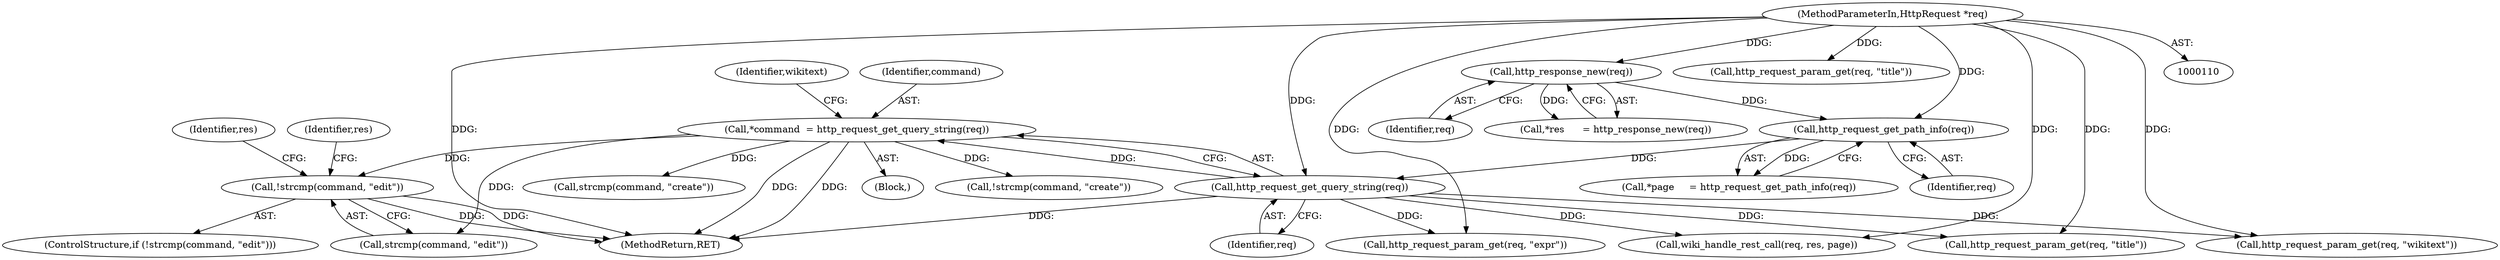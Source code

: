 digraph "0_didiwiki_5e5c796617e1712905dc5462b94bd5e6c08d15ea@API" {
"1000325" [label="(Call,!strcmp(command, \"edit\"))"];
"1000124" [label="(Call,*command  = http_request_get_query_string(req))"];
"1000126" [label="(Call,http_request_get_query_string(req))"];
"1000121" [label="(Call,http_request_get_path_info(req))"];
"1000116" [label="(Call,http_response_new(req))"];
"1000111" [label="(MethodParameterIn,HttpRequest *req)"];
"1000292" [label="(Call,http_request_param_get(req, \"title\"))"];
"1000337" [label="(Identifier,res)"];
"1000112" [label="(Block,)"];
"1000127" [label="(Identifier,req)"];
"1000331" [label="(Identifier,res)"];
"1000116" [label="(Call,http_response_new(req))"];
"1000326" [label="(Call,strcmp(command, \"edit\"))"];
"1000121" [label="(Call,http_request_get_path_info(req))"];
"1000126" [label="(Call,http_request_get_query_string(req))"];
"1000114" [label="(Call,*res      = http_response_new(req))"];
"1000124" [label="(Call,*command  = http_request_get_query_string(req))"];
"1000285" [label="(Call,http_request_param_get(req, \"title\"))"];
"1000125" [label="(Identifier,command)"];
"1000343" [label="(Call,!strcmp(command, \"create\"))"];
"1000344" [label="(Call,strcmp(command, \"create\"))"];
"1000324" [label="(ControlStructure,if (!strcmp(command, \"edit\")))"];
"1000223" [label="(Call,wiki_handle_rest_call(req, res, page))"];
"1000119" [label="(Call,*page     = http_request_get_path_info(req))"];
"1000117" [label="(Identifier,req)"];
"1000363" [label="(MethodReturn,RET)"];
"1000111" [label="(MethodParameterIn,HttpRequest *req)"];
"1000271" [label="(Call,http_request_param_get(req, \"expr\"))"];
"1000325" [label="(Call,!strcmp(command, \"edit\"))"];
"1000122" [label="(Identifier,req)"];
"1000305" [label="(Call,http_request_param_get(req, \"wikitext\"))"];
"1000130" [label="(Identifier,wikitext)"];
"1000325" -> "1000324"  [label="AST: "];
"1000325" -> "1000326"  [label="CFG: "];
"1000326" -> "1000325"  [label="AST: "];
"1000331" -> "1000325"  [label="CFG: "];
"1000337" -> "1000325"  [label="CFG: "];
"1000325" -> "1000363"  [label="DDG: "];
"1000325" -> "1000363"  [label="DDG: "];
"1000124" -> "1000325"  [label="DDG: "];
"1000124" -> "1000112"  [label="AST: "];
"1000124" -> "1000126"  [label="CFG: "];
"1000125" -> "1000124"  [label="AST: "];
"1000126" -> "1000124"  [label="AST: "];
"1000130" -> "1000124"  [label="CFG: "];
"1000124" -> "1000363"  [label="DDG: "];
"1000124" -> "1000363"  [label="DDG: "];
"1000126" -> "1000124"  [label="DDG: "];
"1000124" -> "1000326"  [label="DDG: "];
"1000124" -> "1000343"  [label="DDG: "];
"1000124" -> "1000344"  [label="DDG: "];
"1000126" -> "1000127"  [label="CFG: "];
"1000127" -> "1000126"  [label="AST: "];
"1000126" -> "1000363"  [label="DDG: "];
"1000121" -> "1000126"  [label="DDG: "];
"1000111" -> "1000126"  [label="DDG: "];
"1000126" -> "1000223"  [label="DDG: "];
"1000126" -> "1000271"  [label="DDG: "];
"1000126" -> "1000285"  [label="DDG: "];
"1000126" -> "1000305"  [label="DDG: "];
"1000121" -> "1000119"  [label="AST: "];
"1000121" -> "1000122"  [label="CFG: "];
"1000122" -> "1000121"  [label="AST: "];
"1000119" -> "1000121"  [label="CFG: "];
"1000121" -> "1000119"  [label="DDG: "];
"1000116" -> "1000121"  [label="DDG: "];
"1000111" -> "1000121"  [label="DDG: "];
"1000116" -> "1000114"  [label="AST: "];
"1000116" -> "1000117"  [label="CFG: "];
"1000117" -> "1000116"  [label="AST: "];
"1000114" -> "1000116"  [label="CFG: "];
"1000116" -> "1000114"  [label="DDG: "];
"1000111" -> "1000116"  [label="DDG: "];
"1000111" -> "1000110"  [label="AST: "];
"1000111" -> "1000363"  [label="DDG: "];
"1000111" -> "1000223"  [label="DDG: "];
"1000111" -> "1000271"  [label="DDG: "];
"1000111" -> "1000285"  [label="DDG: "];
"1000111" -> "1000292"  [label="DDG: "];
"1000111" -> "1000305"  [label="DDG: "];
}

